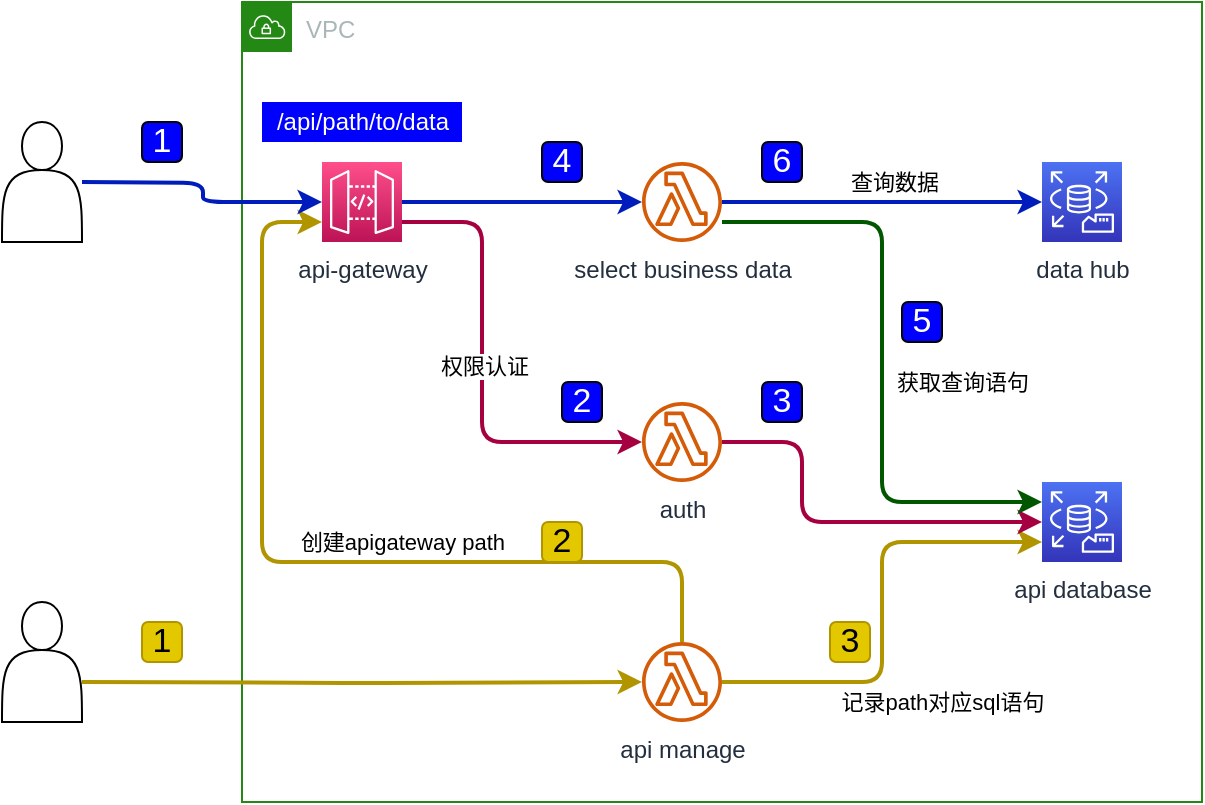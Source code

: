 <mxfile version="18.1.1" type="github"><diagram id="-XZ9d0_ROPGYO6ayFHmW" name="Page-1"><mxGraphModel dx="946" dy="614" grid="1" gridSize="10" guides="1" tooltips="1" connect="1" arrows="1" fold="1" page="1" pageScale="1" pageWidth="827" pageHeight="1169" math="0" shadow="0"><root><mxCell id="0"/><mxCell id="1" parent="0"/><mxCell id="zJdwiFTUfvYpGulntEmP-1" value="VPC" style="points=[[0,0],[0.25,0],[0.5,0],[0.75,0],[1,0],[1,0.25],[1,0.5],[1,0.75],[1,1],[0.75,1],[0.5,1],[0.25,1],[0,1],[0,0.75],[0,0.5],[0,0.25]];outlineConnect=0;gradientColor=none;html=1;whiteSpace=wrap;fontSize=12;fontStyle=0;container=1;pointerEvents=0;collapsible=0;recursiveResize=0;shape=mxgraph.aws4.group;grIcon=mxgraph.aws4.group_vpc;strokeColor=#248814;fillColor=none;verticalAlign=top;align=left;spacingLeft=30;fontColor=#AAB7B8;dashed=0;" parent="1" vertex="1"><mxGeometry x="120" y="40" width="480" height="400" as="geometry"/></mxCell><mxCell id="zJdwiFTUfvYpGulntEmP-17" style="edgeStyle=orthogonalEdgeStyle;rounded=1;orthogonalLoop=1;jettySize=auto;html=1;strokeWidth=2;fillColor=#d80073;strokeColor=#A50040;startArrow=none;startFill=0;" parent="zJdwiFTUfvYpGulntEmP-1" source="zJdwiFTUfvYpGulntEmP-2" target="zJdwiFTUfvYpGulntEmP-8" edge="1"><mxGeometry relative="1" as="geometry"><Array as="points"><mxPoint x="120" y="110"/><mxPoint x="120" y="220"/></Array></mxGeometry></mxCell><mxCell id="zJdwiFTUfvYpGulntEmP-25" value="权限认证" style="edgeLabel;html=1;align=center;verticalAlign=middle;resizable=0;points=[];fontColor=default;" parent="zJdwiFTUfvYpGulntEmP-17" vertex="1" connectable="0"><mxGeometry x="-0.029" y="1" relative="1" as="geometry"><mxPoint as="offset"/></mxGeometry></mxCell><mxCell id="zJdwiFTUfvYpGulntEmP-2" value="api-gateway" style="sketch=0;points=[[0,0,0],[0.25,0,0],[0.5,0,0],[0.75,0,0],[1,0,0],[0,1,0],[0.25,1,0],[0.5,1,0],[0.75,1,0],[1,1,0],[0,0.25,0],[0,0.5,0],[0,0.75,0],[1,0.25,0],[1,0.5,0],[1,0.75,0]];outlineConnect=0;fontColor=#232F3E;gradientColor=#FF4F8B;gradientDirection=north;fillColor=#BC1356;strokeColor=#ffffff;dashed=0;verticalLabelPosition=bottom;verticalAlign=top;align=center;html=1;fontSize=12;fontStyle=0;aspect=fixed;shape=mxgraph.aws4.resourceIcon;resIcon=mxgraph.aws4.api_gateway;" parent="zJdwiFTUfvYpGulntEmP-1" vertex="1"><mxGeometry x="40" y="80" width="40" height="40" as="geometry"/></mxCell><mxCell id="zJdwiFTUfvYpGulntEmP-15" style="edgeStyle=orthogonalEdgeStyle;rounded=1;orthogonalLoop=1;jettySize=auto;html=1;strokeWidth=2;strokeColor=#001DBC;fillColor=#0050ef;" parent="zJdwiFTUfvYpGulntEmP-1" source="zJdwiFTUfvYpGulntEmP-3" target="zJdwiFTUfvYpGulntEmP-4" edge="1"><mxGeometry relative="1" as="geometry"/></mxCell><mxCell id="zJdwiFTUfvYpGulntEmP-28" value="查询数据" style="edgeLabel;html=1;align=center;verticalAlign=middle;resizable=0;points=[];fontColor=default;" parent="zJdwiFTUfvYpGulntEmP-15" vertex="1" connectable="0"><mxGeometry x="0.071" y="2" relative="1" as="geometry"><mxPoint y="-8" as="offset"/></mxGeometry></mxCell><mxCell id="zJdwiFTUfvYpGulntEmP-3" value="select business data" style="sketch=0;outlineConnect=0;fontColor=#232F3E;gradientColor=none;fillColor=#D45B07;strokeColor=none;dashed=0;verticalLabelPosition=bottom;verticalAlign=top;align=center;html=1;fontSize=12;fontStyle=0;aspect=fixed;pointerEvents=1;shape=mxgraph.aws4.lambda_function;" parent="zJdwiFTUfvYpGulntEmP-1" vertex="1"><mxGeometry x="200" y="80" width="40" height="40" as="geometry"/></mxCell><mxCell id="zJdwiFTUfvYpGulntEmP-4" value="data hub" style="sketch=0;points=[[0,0,0],[0.25,0,0],[0.5,0,0],[0.75,0,0],[1,0,0],[0,1,0],[0.25,1,0],[0.5,1,0],[0.75,1,0],[1,1,0],[0,0.25,0],[0,0.5,0],[0,0.75,0],[1,0.25,0],[1,0.5,0],[1,0.75,0]];outlineConnect=0;fontColor=#232F3E;gradientColor=#4D72F3;gradientDirection=north;fillColor=#3334B9;strokeColor=#ffffff;dashed=0;verticalLabelPosition=bottom;verticalAlign=top;align=center;html=1;fontSize=12;fontStyle=0;aspect=fixed;shape=mxgraph.aws4.resourceIcon;resIcon=mxgraph.aws4.rds_on_vmware;" parent="zJdwiFTUfvYpGulntEmP-1" vertex="1"><mxGeometry x="400" y="80" width="40" height="40" as="geometry"/></mxCell><mxCell id="zJdwiFTUfvYpGulntEmP-6" value="api database" style="sketch=0;points=[[0,0,0],[0.25,0,0],[0.5,0,0],[0.75,0,0],[1,0,0],[0,1,0],[0.25,1,0],[0.5,1,0],[0.75,1,0],[1,1,0],[0,0.25,0],[0,0.5,0],[0,0.75,0],[1,0.25,0],[1,0.5,0],[1,0.75,0]];outlineConnect=0;fontColor=#232F3E;gradientColor=#4D72F3;gradientDirection=north;fillColor=#3334B9;strokeColor=#ffffff;dashed=0;verticalLabelPosition=bottom;verticalAlign=top;align=center;html=1;fontSize=12;fontStyle=0;aspect=fixed;shape=mxgraph.aws4.resourceIcon;resIcon=mxgraph.aws4.rds_on_vmware;" parent="zJdwiFTUfvYpGulntEmP-1" vertex="1"><mxGeometry x="400" y="240" width="40" height="40" as="geometry"/></mxCell><mxCell id="zJdwiFTUfvYpGulntEmP-21" style="edgeStyle=orthogonalEdgeStyle;rounded=1;orthogonalLoop=1;jettySize=auto;html=1;entryX=0;entryY=0.75;entryDx=0;entryDy=0;entryPerimeter=0;fontColor=#FFFFFF;startArrow=none;startFill=0;strokeWidth=2;fillColor=#e3c800;strokeColor=#B09500;" parent="zJdwiFTUfvYpGulntEmP-1" source="zJdwiFTUfvYpGulntEmP-7" target="zJdwiFTUfvYpGulntEmP-6" edge="1"><mxGeometry relative="1" as="geometry"/></mxCell><mxCell id="zJdwiFTUfvYpGulntEmP-27" value="记录path对应sql语句" style="edgeLabel;html=1;align=center;verticalAlign=middle;resizable=0;points=[];fontColor=default;" parent="zJdwiFTUfvYpGulntEmP-21" vertex="1" connectable="0"><mxGeometry x="-0.292" relative="1" as="geometry"><mxPoint x="30" y="11" as="offset"/></mxGeometry></mxCell><mxCell id="zJdwiFTUfvYpGulntEmP-22" style="edgeStyle=orthogonalEdgeStyle;rounded=1;orthogonalLoop=1;jettySize=auto;html=1;entryX=0;entryY=0.75;entryDx=0;entryDy=0;entryPerimeter=0;fontColor=#FFFFFF;startArrow=none;startFill=0;strokeWidth=2;fillColor=#e3c800;strokeColor=#B09500;" parent="zJdwiFTUfvYpGulntEmP-1" source="zJdwiFTUfvYpGulntEmP-7" target="zJdwiFTUfvYpGulntEmP-2" edge="1"><mxGeometry relative="1" as="geometry"><Array as="points"><mxPoint x="220" y="280"/><mxPoint x="10" y="280"/><mxPoint x="10" y="110"/></Array></mxGeometry></mxCell><mxCell id="zJdwiFTUfvYpGulntEmP-26" value="创建apigateway path" style="edgeLabel;html=1;align=center;verticalAlign=middle;resizable=0;points=[];fontColor=default;" parent="zJdwiFTUfvYpGulntEmP-22" vertex="1" connectable="0"><mxGeometry x="-0.176" y="1" relative="1" as="geometry"><mxPoint x="5" y="-11" as="offset"/></mxGeometry></mxCell><mxCell id="zJdwiFTUfvYpGulntEmP-7" value="api manage" style="sketch=0;outlineConnect=0;fontColor=#232F3E;gradientColor=none;fillColor=#D45B07;strokeColor=none;dashed=0;verticalLabelPosition=bottom;verticalAlign=top;align=center;html=1;fontSize=12;fontStyle=0;aspect=fixed;pointerEvents=1;shape=mxgraph.aws4.lambda_function;" parent="zJdwiFTUfvYpGulntEmP-1" vertex="1"><mxGeometry x="200" y="320" width="40" height="40" as="geometry"/></mxCell><mxCell id="zJdwiFTUfvYpGulntEmP-18" style="edgeStyle=orthogonalEdgeStyle;rounded=1;orthogonalLoop=1;jettySize=auto;html=1;entryX=0;entryY=0.5;entryDx=0;entryDy=0;entryPerimeter=0;strokeWidth=2;fillColor=#d80073;strokeColor=#A50040;startArrow=none;startFill=0;" parent="zJdwiFTUfvYpGulntEmP-1" source="zJdwiFTUfvYpGulntEmP-8" target="zJdwiFTUfvYpGulntEmP-6" edge="1"><mxGeometry relative="1" as="geometry"><Array as="points"><mxPoint x="280" y="220"/><mxPoint x="280" y="260"/></Array></mxGeometry></mxCell><mxCell id="zJdwiFTUfvYpGulntEmP-8" value="auth" style="sketch=0;outlineConnect=0;fontColor=#232F3E;gradientColor=none;fillColor=#D45B07;strokeColor=none;dashed=0;verticalLabelPosition=bottom;verticalAlign=top;align=center;html=1;fontSize=12;fontStyle=0;aspect=fixed;pointerEvents=1;shape=mxgraph.aws4.lambda_function;" parent="zJdwiFTUfvYpGulntEmP-1" vertex="1"><mxGeometry x="200" y="200" width="40" height="40" as="geometry"/></mxCell><mxCell id="zJdwiFTUfvYpGulntEmP-14" style="edgeStyle=orthogonalEdgeStyle;rounded=1;orthogonalLoop=1;jettySize=auto;html=1;strokeWidth=2;fillColor=#0050ef;strokeColor=#001DBC;" parent="zJdwiFTUfvYpGulntEmP-1" source="zJdwiFTUfvYpGulntEmP-2" target="zJdwiFTUfvYpGulntEmP-3" edge="1"><mxGeometry relative="1" as="geometry"><mxPoint x="90" y="100" as="sourcePoint"/><mxPoint x="210" y="110" as="targetPoint"/><Array as="points"/></mxGeometry></mxCell><mxCell id="zJdwiFTUfvYpGulntEmP-16" style="edgeStyle=orthogonalEdgeStyle;rounded=1;orthogonalLoop=1;jettySize=auto;html=1;strokeWidth=2;strokeColor=#005700;fillColor=#008a00;entryX=0;entryY=0.25;entryDx=0;entryDy=0;entryPerimeter=0;startArrow=none;startFill=0;" parent="zJdwiFTUfvYpGulntEmP-1" source="zJdwiFTUfvYpGulntEmP-3" target="zJdwiFTUfvYpGulntEmP-6" edge="1"><mxGeometry relative="1" as="geometry"><mxPoint x="250.0" y="110" as="sourcePoint"/><mxPoint x="410" y="110" as="targetPoint"/><Array as="points"><mxPoint x="320" y="110"/><mxPoint x="320" y="250"/></Array></mxGeometry></mxCell><mxCell id="zJdwiFTUfvYpGulntEmP-24" value="&lt;div&gt;&lt;span style=&quot;font-size: 11px;&quot;&gt;获取查询语句&lt;/span&gt;&lt;/div&gt;" style="edgeLabel;html=1;align=center;verticalAlign=middle;resizable=0;points=[];fontColor=default;labelBackgroundColor=none;" parent="zJdwiFTUfvYpGulntEmP-16" vertex="1" connectable="0"><mxGeometry x="-0.127" y="1" relative="1" as="geometry"><mxPoint x="39" y="29" as="offset"/></mxGeometry></mxCell><mxCell id="zJdwiFTUfvYpGulntEmP-19" value="/api/path/to/data" style="text;align=center;verticalAlign=middle;resizable=0;points=[];autosize=1;strokeColor=none;fillColor=#0000FF;labelBackgroundColor=none;labelBorderColor=none;fontColor=#FFFFFF;html=1;" parent="zJdwiFTUfvYpGulntEmP-1" vertex="1"><mxGeometry x="10" y="50" width="100" height="20" as="geometry"/></mxCell><mxCell id="zJdwiFTUfvYpGulntEmP-29" value="2" style="rounded=1;whiteSpace=wrap;html=1;labelBackgroundColor=none;labelBorderColor=none;fontColor=#FFFFFF;fillColor=#0000FF;fontSize=17;" parent="zJdwiFTUfvYpGulntEmP-1" vertex="1"><mxGeometry x="160" y="190" width="20" height="20" as="geometry"/></mxCell><mxCell id="zJdwiFTUfvYpGulntEmP-31" value="4" style="rounded=1;whiteSpace=wrap;html=1;labelBackgroundColor=none;labelBorderColor=none;fontColor=#FFFFFF;fillColor=#0000FF;fontSize=17;" parent="zJdwiFTUfvYpGulntEmP-1" vertex="1"><mxGeometry x="150" y="70" width="20" height="20" as="geometry"/></mxCell><mxCell id="zJdwiFTUfvYpGulntEmP-32" value="6" style="rounded=1;whiteSpace=wrap;html=1;labelBackgroundColor=none;labelBorderColor=none;fontColor=#FFFFFF;fillColor=#0000FF;fontSize=17;" parent="zJdwiFTUfvYpGulntEmP-1" vertex="1"><mxGeometry x="260" y="70" width="20" height="20" as="geometry"/></mxCell><mxCell id="zJdwiFTUfvYpGulntEmP-33" value="3" style="rounded=1;whiteSpace=wrap;html=1;labelBackgroundColor=none;labelBorderColor=none;fontColor=#FFFFFF;fillColor=#0000FF;fontSize=17;" parent="zJdwiFTUfvYpGulntEmP-1" vertex="1"><mxGeometry x="260" y="190" width="20" height="20" as="geometry"/></mxCell><mxCell id="zJdwiFTUfvYpGulntEmP-35" value="2" style="rounded=1;whiteSpace=wrap;html=1;labelBackgroundColor=none;labelBorderColor=none;fontColor=#000000;fillColor=#e3c800;fontSize=17;strokeColor=#B09500;" parent="zJdwiFTUfvYpGulntEmP-1" vertex="1"><mxGeometry x="150" y="260" width="20" height="20" as="geometry"/></mxCell><mxCell id="zJdwiFTUfvYpGulntEmP-36" value="3" style="rounded=1;whiteSpace=wrap;html=1;labelBackgroundColor=none;labelBorderColor=none;fontColor=#000000;fillColor=#e3c800;fontSize=17;strokeColor=#B09500;" parent="zJdwiFTUfvYpGulntEmP-1" vertex="1"><mxGeometry x="294" y="310" width="20" height="20" as="geometry"/></mxCell><mxCell id="zJdwiFTUfvYpGulntEmP-37" value="5" style="rounded=1;whiteSpace=wrap;html=1;labelBackgroundColor=none;labelBorderColor=none;fontColor=#FFFFFF;fillColor=#0000FF;fontSize=17;" parent="zJdwiFTUfvYpGulntEmP-1" vertex="1"><mxGeometry x="330" y="150" width="20" height="20" as="geometry"/></mxCell><mxCell id="zJdwiFTUfvYpGulntEmP-11" style="edgeStyle=orthogonalEdgeStyle;rounded=1;orthogonalLoop=1;jettySize=auto;html=1;entryX=0;entryY=0.5;entryDx=0;entryDy=0;entryPerimeter=0;strokeWidth=2;fillColor=#0050ef;strokeColor=#001DBC;" parent="1" target="zJdwiFTUfvYpGulntEmP-2" edge="1"><mxGeometry relative="1" as="geometry"><mxPoint x="40" y="130.037" as="sourcePoint"/></mxGeometry></mxCell><mxCell id="zJdwiFTUfvYpGulntEmP-20" style="edgeStyle=orthogonalEdgeStyle;rounded=1;orthogonalLoop=1;jettySize=auto;html=1;fontColor=#FFFFFF;startArrow=none;startFill=0;strokeWidth=2;fillColor=#e3c800;strokeColor=#B09500;" parent="1" target="zJdwiFTUfvYpGulntEmP-7" edge="1"><mxGeometry relative="1" as="geometry"><mxPoint x="40" y="380" as="sourcePoint"/></mxGeometry></mxCell><mxCell id="zJdwiFTUfvYpGulntEmP-30" value="1" style="rounded=1;whiteSpace=wrap;html=1;labelBackgroundColor=none;labelBorderColor=none;fontColor=#FFFFFF;fillColor=#0000FF;fontSize=17;" parent="1" vertex="1"><mxGeometry x="70" y="100" width="20" height="20" as="geometry"/></mxCell><mxCell id="zJdwiFTUfvYpGulntEmP-34" value="1" style="rounded=1;whiteSpace=wrap;html=1;labelBackgroundColor=none;labelBorderColor=none;fontColor=#000000;fillColor=#e3c800;fontSize=17;strokeColor=#B09500;" parent="1" vertex="1"><mxGeometry x="70" y="350" width="20" height="20" as="geometry"/></mxCell><mxCell id="zJdwiFTUfvYpGulntEmP-38" value="" style="shape=actor;whiteSpace=wrap;html=1;labelBackgroundColor=none;labelBorderColor=none;fontSize=17;fontColor=#FFFFFF;fillColor=none;" parent="1" vertex="1"><mxGeometry y="100" width="40" height="60" as="geometry"/></mxCell><mxCell id="zJdwiFTUfvYpGulntEmP-39" value="" style="shape=actor;whiteSpace=wrap;html=1;labelBackgroundColor=none;labelBorderColor=none;fontSize=17;fontColor=#FFFFFF;fillColor=none;" parent="1" vertex="1"><mxGeometry y="340" width="40" height="60" as="geometry"/></mxCell></root></mxGraphModel></diagram></mxfile>